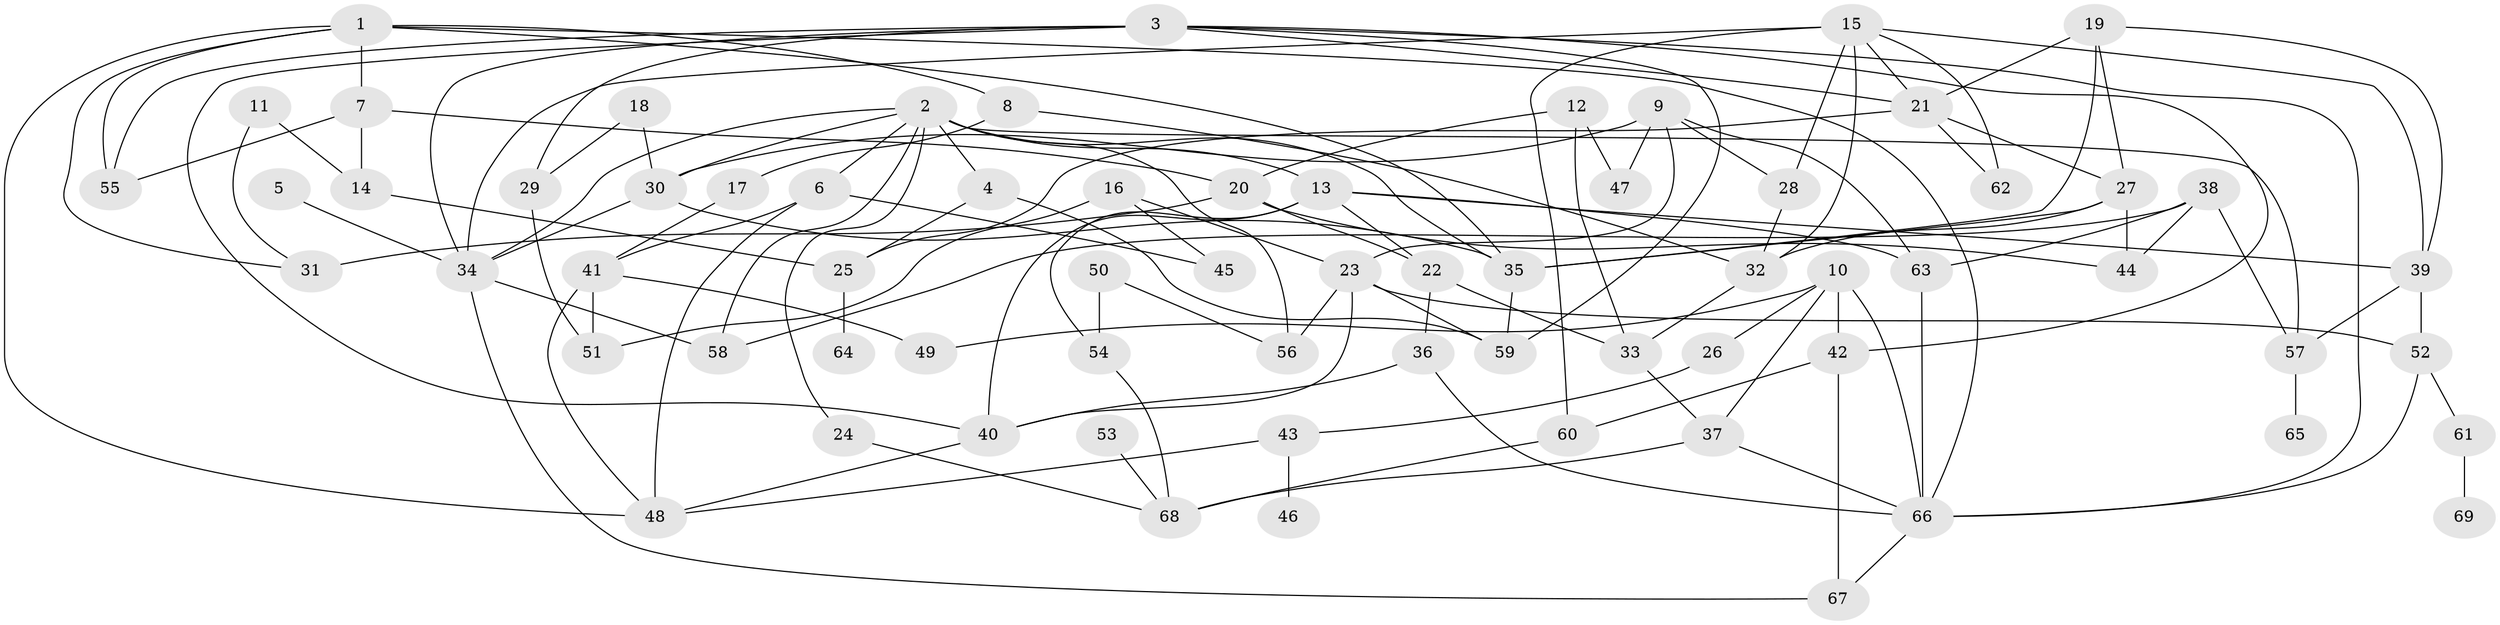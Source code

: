 // original degree distribution, {7: 0.029197080291970802, 6: 0.043795620437956206, 10: 0.0072992700729927005, 2: 0.26277372262773724, 3: 0.291970802919708, 4: 0.11678832116788321, 9: 0.0072992700729927005, 5: 0.051094890510948905, 1: 0.1897810218978102}
// Generated by graph-tools (version 1.1) at 2025/01/03/09/25 03:01:01]
// undirected, 69 vertices, 130 edges
graph export_dot {
graph [start="1"]
  node [color=gray90,style=filled];
  1;
  2;
  3;
  4;
  5;
  6;
  7;
  8;
  9;
  10;
  11;
  12;
  13;
  14;
  15;
  16;
  17;
  18;
  19;
  20;
  21;
  22;
  23;
  24;
  25;
  26;
  27;
  28;
  29;
  30;
  31;
  32;
  33;
  34;
  35;
  36;
  37;
  38;
  39;
  40;
  41;
  42;
  43;
  44;
  45;
  46;
  47;
  48;
  49;
  50;
  51;
  52;
  53;
  54;
  55;
  56;
  57;
  58;
  59;
  60;
  61;
  62;
  63;
  64;
  65;
  66;
  67;
  68;
  69;
  1 -- 7 [weight=1.0];
  1 -- 8 [weight=1.0];
  1 -- 31 [weight=1.0];
  1 -- 35 [weight=1.0];
  1 -- 48 [weight=1.0];
  1 -- 55 [weight=1.0];
  1 -- 66 [weight=1.0];
  2 -- 4 [weight=1.0];
  2 -- 6 [weight=1.0];
  2 -- 13 [weight=1.0];
  2 -- 24 [weight=1.0];
  2 -- 30 [weight=1.0];
  2 -- 34 [weight=1.0];
  2 -- 35 [weight=1.0];
  2 -- 56 [weight=1.0];
  2 -- 57 [weight=1.0];
  2 -- 58 [weight=1.0];
  3 -- 21 [weight=1.0];
  3 -- 29 [weight=1.0];
  3 -- 34 [weight=1.0];
  3 -- 40 [weight=1.0];
  3 -- 42 [weight=1.0];
  3 -- 55 [weight=1.0];
  3 -- 59 [weight=1.0];
  3 -- 66 [weight=1.0];
  4 -- 25 [weight=1.0];
  4 -- 59 [weight=1.0];
  5 -- 34 [weight=1.0];
  6 -- 41 [weight=1.0];
  6 -- 45 [weight=1.0];
  6 -- 48 [weight=1.0];
  7 -- 14 [weight=1.0];
  7 -- 20 [weight=1.0];
  7 -- 55 [weight=1.0];
  8 -- 17 [weight=1.0];
  8 -- 32 [weight=1.0];
  9 -- 23 [weight=1.0];
  9 -- 28 [weight=1.0];
  9 -- 30 [weight=1.0];
  9 -- 47 [weight=1.0];
  9 -- 63 [weight=1.0];
  10 -- 26 [weight=1.0];
  10 -- 37 [weight=1.0];
  10 -- 42 [weight=1.0];
  10 -- 49 [weight=1.0];
  10 -- 66 [weight=1.0];
  11 -- 14 [weight=1.0];
  11 -- 31 [weight=1.0];
  12 -- 20 [weight=1.0];
  12 -- 33 [weight=1.0];
  12 -- 47 [weight=1.0];
  13 -- 22 [weight=1.0];
  13 -- 39 [weight=1.0];
  13 -- 40 [weight=1.0];
  13 -- 54 [weight=1.0];
  13 -- 63 [weight=1.0];
  14 -- 25 [weight=1.0];
  15 -- 21 [weight=1.0];
  15 -- 28 [weight=1.0];
  15 -- 32 [weight=1.0];
  15 -- 34 [weight=1.0];
  15 -- 39 [weight=1.0];
  15 -- 60 [weight=1.0];
  15 -- 62 [weight=1.0];
  16 -- 23 [weight=1.0];
  16 -- 45 [weight=1.0];
  16 -- 51 [weight=1.0];
  17 -- 41 [weight=1.0];
  18 -- 29 [weight=1.0];
  18 -- 30 [weight=1.0];
  19 -- 21 [weight=1.0];
  19 -- 27 [weight=1.0];
  19 -- 35 [weight=1.0];
  19 -- 39 [weight=1.0];
  20 -- 22 [weight=1.0];
  20 -- 31 [weight=2.0];
  20 -- 44 [weight=1.0];
  21 -- 25 [weight=1.0];
  21 -- 27 [weight=1.0];
  21 -- 62 [weight=1.0];
  22 -- 33 [weight=1.0];
  22 -- 36 [weight=1.0];
  23 -- 40 [weight=1.0];
  23 -- 52 [weight=1.0];
  23 -- 56 [weight=1.0];
  23 -- 59 [weight=1.0];
  24 -- 68 [weight=1.0];
  25 -- 64 [weight=1.0];
  26 -- 43 [weight=1.0];
  27 -- 32 [weight=2.0];
  27 -- 35 [weight=1.0];
  27 -- 44 [weight=1.0];
  28 -- 32 [weight=1.0];
  29 -- 51 [weight=1.0];
  30 -- 34 [weight=1.0];
  30 -- 35 [weight=1.0];
  32 -- 33 [weight=1.0];
  33 -- 37 [weight=1.0];
  34 -- 58 [weight=1.0];
  34 -- 67 [weight=1.0];
  35 -- 59 [weight=1.0];
  36 -- 40 [weight=1.0];
  36 -- 66 [weight=1.0];
  37 -- 66 [weight=1.0];
  37 -- 68 [weight=1.0];
  38 -- 44 [weight=1.0];
  38 -- 57 [weight=1.0];
  38 -- 58 [weight=1.0];
  38 -- 63 [weight=1.0];
  39 -- 52 [weight=1.0];
  39 -- 57 [weight=1.0];
  40 -- 48 [weight=1.0];
  41 -- 48 [weight=1.0];
  41 -- 49 [weight=1.0];
  41 -- 51 [weight=1.0];
  42 -- 60 [weight=1.0];
  42 -- 67 [weight=1.0];
  43 -- 46 [weight=1.0];
  43 -- 48 [weight=1.0];
  50 -- 54 [weight=1.0];
  50 -- 56 [weight=1.0];
  52 -- 61 [weight=1.0];
  52 -- 66 [weight=1.0];
  53 -- 68 [weight=1.0];
  54 -- 68 [weight=1.0];
  57 -- 65 [weight=1.0];
  60 -- 68 [weight=1.0];
  61 -- 69 [weight=1.0];
  63 -- 66 [weight=1.0];
  66 -- 67 [weight=1.0];
}
